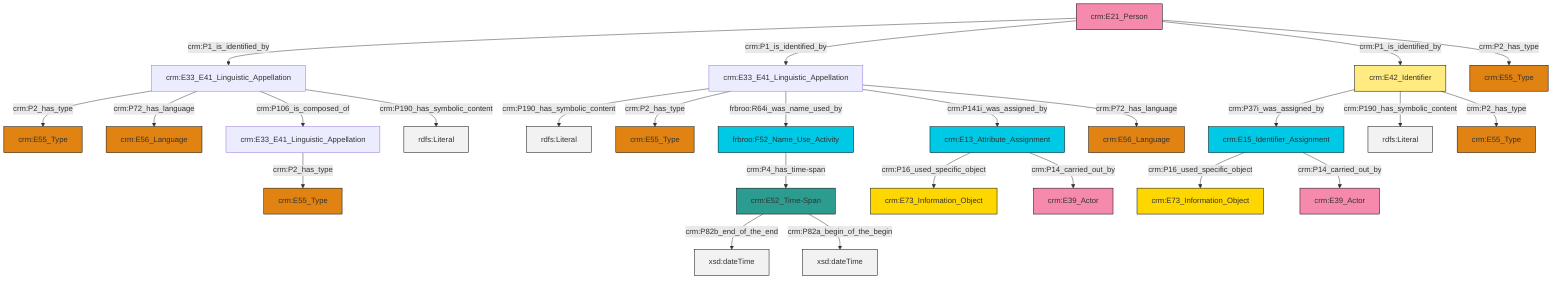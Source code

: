 graph TD
classDef Literal fill:#f2f2f2,stroke:#000000;
classDef CRM_Entity fill:#FFFFFF,stroke:#000000;
classDef Temporal_Entity fill:#00C9E6, stroke:#000000;
classDef Type fill:#E18312, stroke:#000000;
classDef Time-Span fill:#2C9C91, stroke:#000000;
classDef Appellation fill:#FFEB7F, stroke:#000000;
classDef Place fill:#008836, stroke:#000000;
classDef Persistent_Item fill:#B266B2, stroke:#000000;
classDef Conceptual_Object fill:#FFD700, stroke:#000000;
classDef Physical_Thing fill:#D2B48C, stroke:#000000;
classDef Actor fill:#f58aad, stroke:#000000;
classDef PC_Classes fill:#4ce600, stroke:#000000;
classDef Multi fill:#cccccc,stroke:#000000;

2["crm:E33_E41_Linguistic_Appellation"]:::Default -->|crm:P2_has_type| 3["crm:E55_Type"]:::Type
6["crm:E42_Identifier"]:::Appellation -->|crm:P37i_was_assigned_by| 7["crm:E15_Identifier_Assignment"]:::Temporal_Entity
7["crm:E15_Identifier_Assignment"]:::Temporal_Entity -->|crm:P16_used_specific_object| 10["crm:E73_Information_Object"]:::Conceptual_Object
6["crm:E42_Identifier"]:::Appellation -->|crm:P190_has_symbolic_content| 14[rdfs:Literal]:::Literal
15["crm:E13_Attribute_Assignment"]:::Temporal_Entity -->|crm:P16_used_specific_object| 16["crm:E73_Information_Object"]:::Conceptual_Object
0["crm:E33_E41_Linguistic_Appellation"]:::Default -->|crm:P2_has_type| 17["crm:E55_Type"]:::Type
2["crm:E33_E41_Linguistic_Appellation"]:::Default -->|crm:P72_has_language| 4["crm:E56_Language"]:::Type
18["crm:E21_Person"]:::Actor -->|crm:P1_is_identified_by| 2["crm:E33_E41_Linguistic_Appellation"]:::Default
7["crm:E15_Identifier_Assignment"]:::Temporal_Entity -->|crm:P14_carried_out_by| 19["crm:E39_Actor"]:::Actor
21["crm:E33_E41_Linguistic_Appellation"]:::Default -->|crm:P190_has_symbolic_content| 22[rdfs:Literal]:::Literal
18["crm:E21_Person"]:::Actor -->|crm:P1_is_identified_by| 21["crm:E33_E41_Linguistic_Appellation"]:::Default
2["crm:E33_E41_Linguistic_Appellation"]:::Default -->|crm:P106_is_composed_of| 0["crm:E33_E41_Linguistic_Appellation"]:::Default
21["crm:E33_E41_Linguistic_Appellation"]:::Default -->|crm:P2_has_type| 11["crm:E55_Type"]:::Type
18["crm:E21_Person"]:::Actor -->|crm:P1_is_identified_by| 6["crm:E42_Identifier"]:::Appellation
31["frbroo:F52_Name_Use_Activity"]:::Temporal_Entity -->|crm:P4_has_time-span| 32["crm:E52_Time-Span"]:::Time-Span
18["crm:E21_Person"]:::Actor -->|crm:P2_has_type| 23["crm:E55_Type"]:::Type
6["crm:E42_Identifier"]:::Appellation -->|crm:P2_has_type| 25["crm:E55_Type"]:::Type
2["crm:E33_E41_Linguistic_Appellation"]:::Default -->|crm:P190_has_symbolic_content| 35[rdfs:Literal]:::Literal
32["crm:E52_Time-Span"]:::Time-Span -->|crm:P82b_end_of_the_end| 36[xsd:dateTime]:::Literal
21["crm:E33_E41_Linguistic_Appellation"]:::Default -->|frbroo:R64i_was_name_used_by| 31["frbroo:F52_Name_Use_Activity"]:::Temporal_Entity
21["crm:E33_E41_Linguistic_Appellation"]:::Default -->|crm:P141i_was_assigned_by| 15["crm:E13_Attribute_Assignment"]:::Temporal_Entity
32["crm:E52_Time-Span"]:::Time-Span -->|crm:P82a_begin_of_the_begin| 38[xsd:dateTime]:::Literal
21["crm:E33_E41_Linguistic_Appellation"]:::Default -->|crm:P72_has_language| 8["crm:E56_Language"]:::Type
15["crm:E13_Attribute_Assignment"]:::Temporal_Entity -->|crm:P14_carried_out_by| 40["crm:E39_Actor"]:::Actor